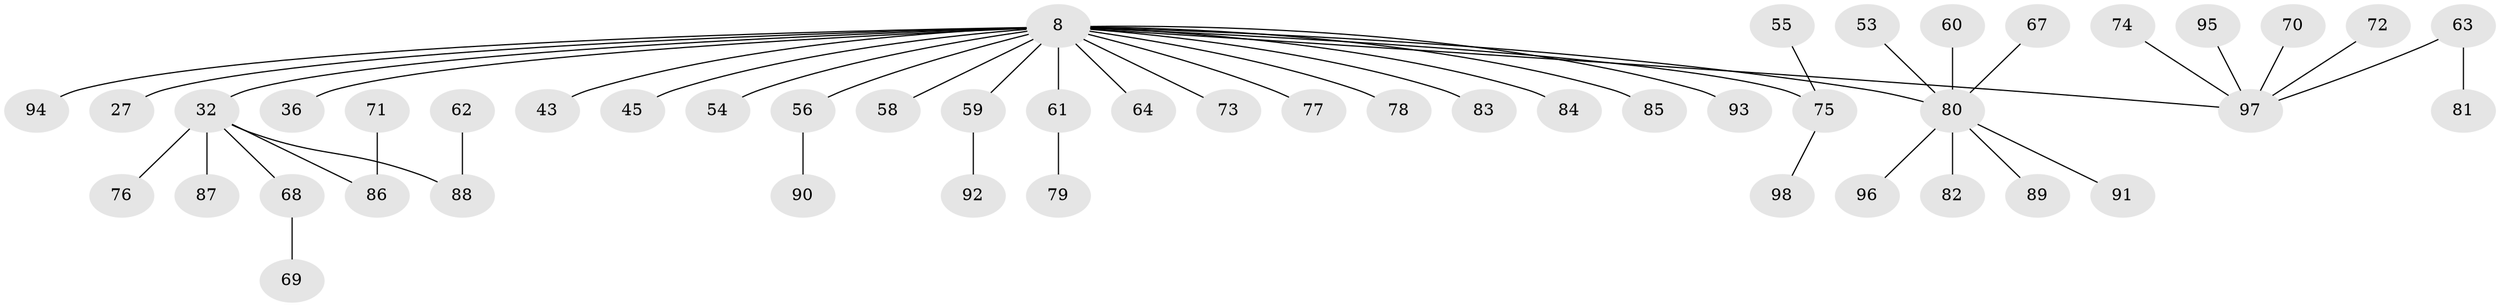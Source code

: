 // original degree distribution, {14: 0.01020408163265306, 5: 0.01020408163265306, 8: 0.01020408163265306, 9: 0.02040816326530612, 2: 0.22448979591836735, 4: 0.061224489795918366, 7: 0.01020408163265306, 6: 0.02040816326530612, 1: 0.6224489795918368, 3: 0.01020408163265306}
// Generated by graph-tools (version 1.1) at 2025/48/03/09/25 04:48:11]
// undirected, 49 vertices, 48 edges
graph export_dot {
graph [start="1"]
  node [color=gray90,style=filled];
  8 [super="+6"];
  27 [super="+24"];
  32 [super="+2+25"];
  36;
  43;
  45 [super="+9"];
  53;
  54;
  55;
  56;
  58;
  59 [super="+57"];
  60;
  61;
  62;
  63;
  64;
  67;
  68 [super="+66"];
  69;
  70;
  71;
  72;
  73;
  74;
  75 [super="+33+52"];
  76 [super="+41"];
  77;
  78;
  79;
  80 [super="+7+16+48+14+30+34+35+37+49"];
  81;
  82;
  83;
  84;
  85;
  86 [super="+65"];
  87;
  88 [super="+50"];
  89;
  90;
  91;
  92;
  93;
  94;
  95;
  96 [super="+15"];
  97 [super="+4+22+23+51+26"];
  98;
  8 -- 43;
  8 -- 64;
  8 -- 78;
  8 -- 84;
  8 -- 94;
  8 -- 73;
  8 -- 77;
  8 -- 83;
  8 -- 85;
  8 -- 93;
  8 -- 32 [weight=2];
  8 -- 36;
  8 -- 54;
  8 -- 56;
  8 -- 58;
  8 -- 61;
  8 -- 97;
  8 -- 45;
  8 -- 80;
  8 -- 27;
  8 -- 75;
  8 -- 59;
  32 -- 87;
  32 -- 88;
  32 -- 76;
  32 -- 68;
  32 -- 86;
  53 -- 80;
  55 -- 75;
  56 -- 90;
  59 -- 92;
  60 -- 80;
  61 -- 79;
  62 -- 88;
  63 -- 81;
  63 -- 97;
  67 -- 80;
  68 -- 69;
  70 -- 97;
  71 -- 86;
  72 -- 97;
  74 -- 97;
  75 -- 98;
  80 -- 91;
  80 -- 89;
  80 -- 82;
  80 -- 96;
  95 -- 97;
}
